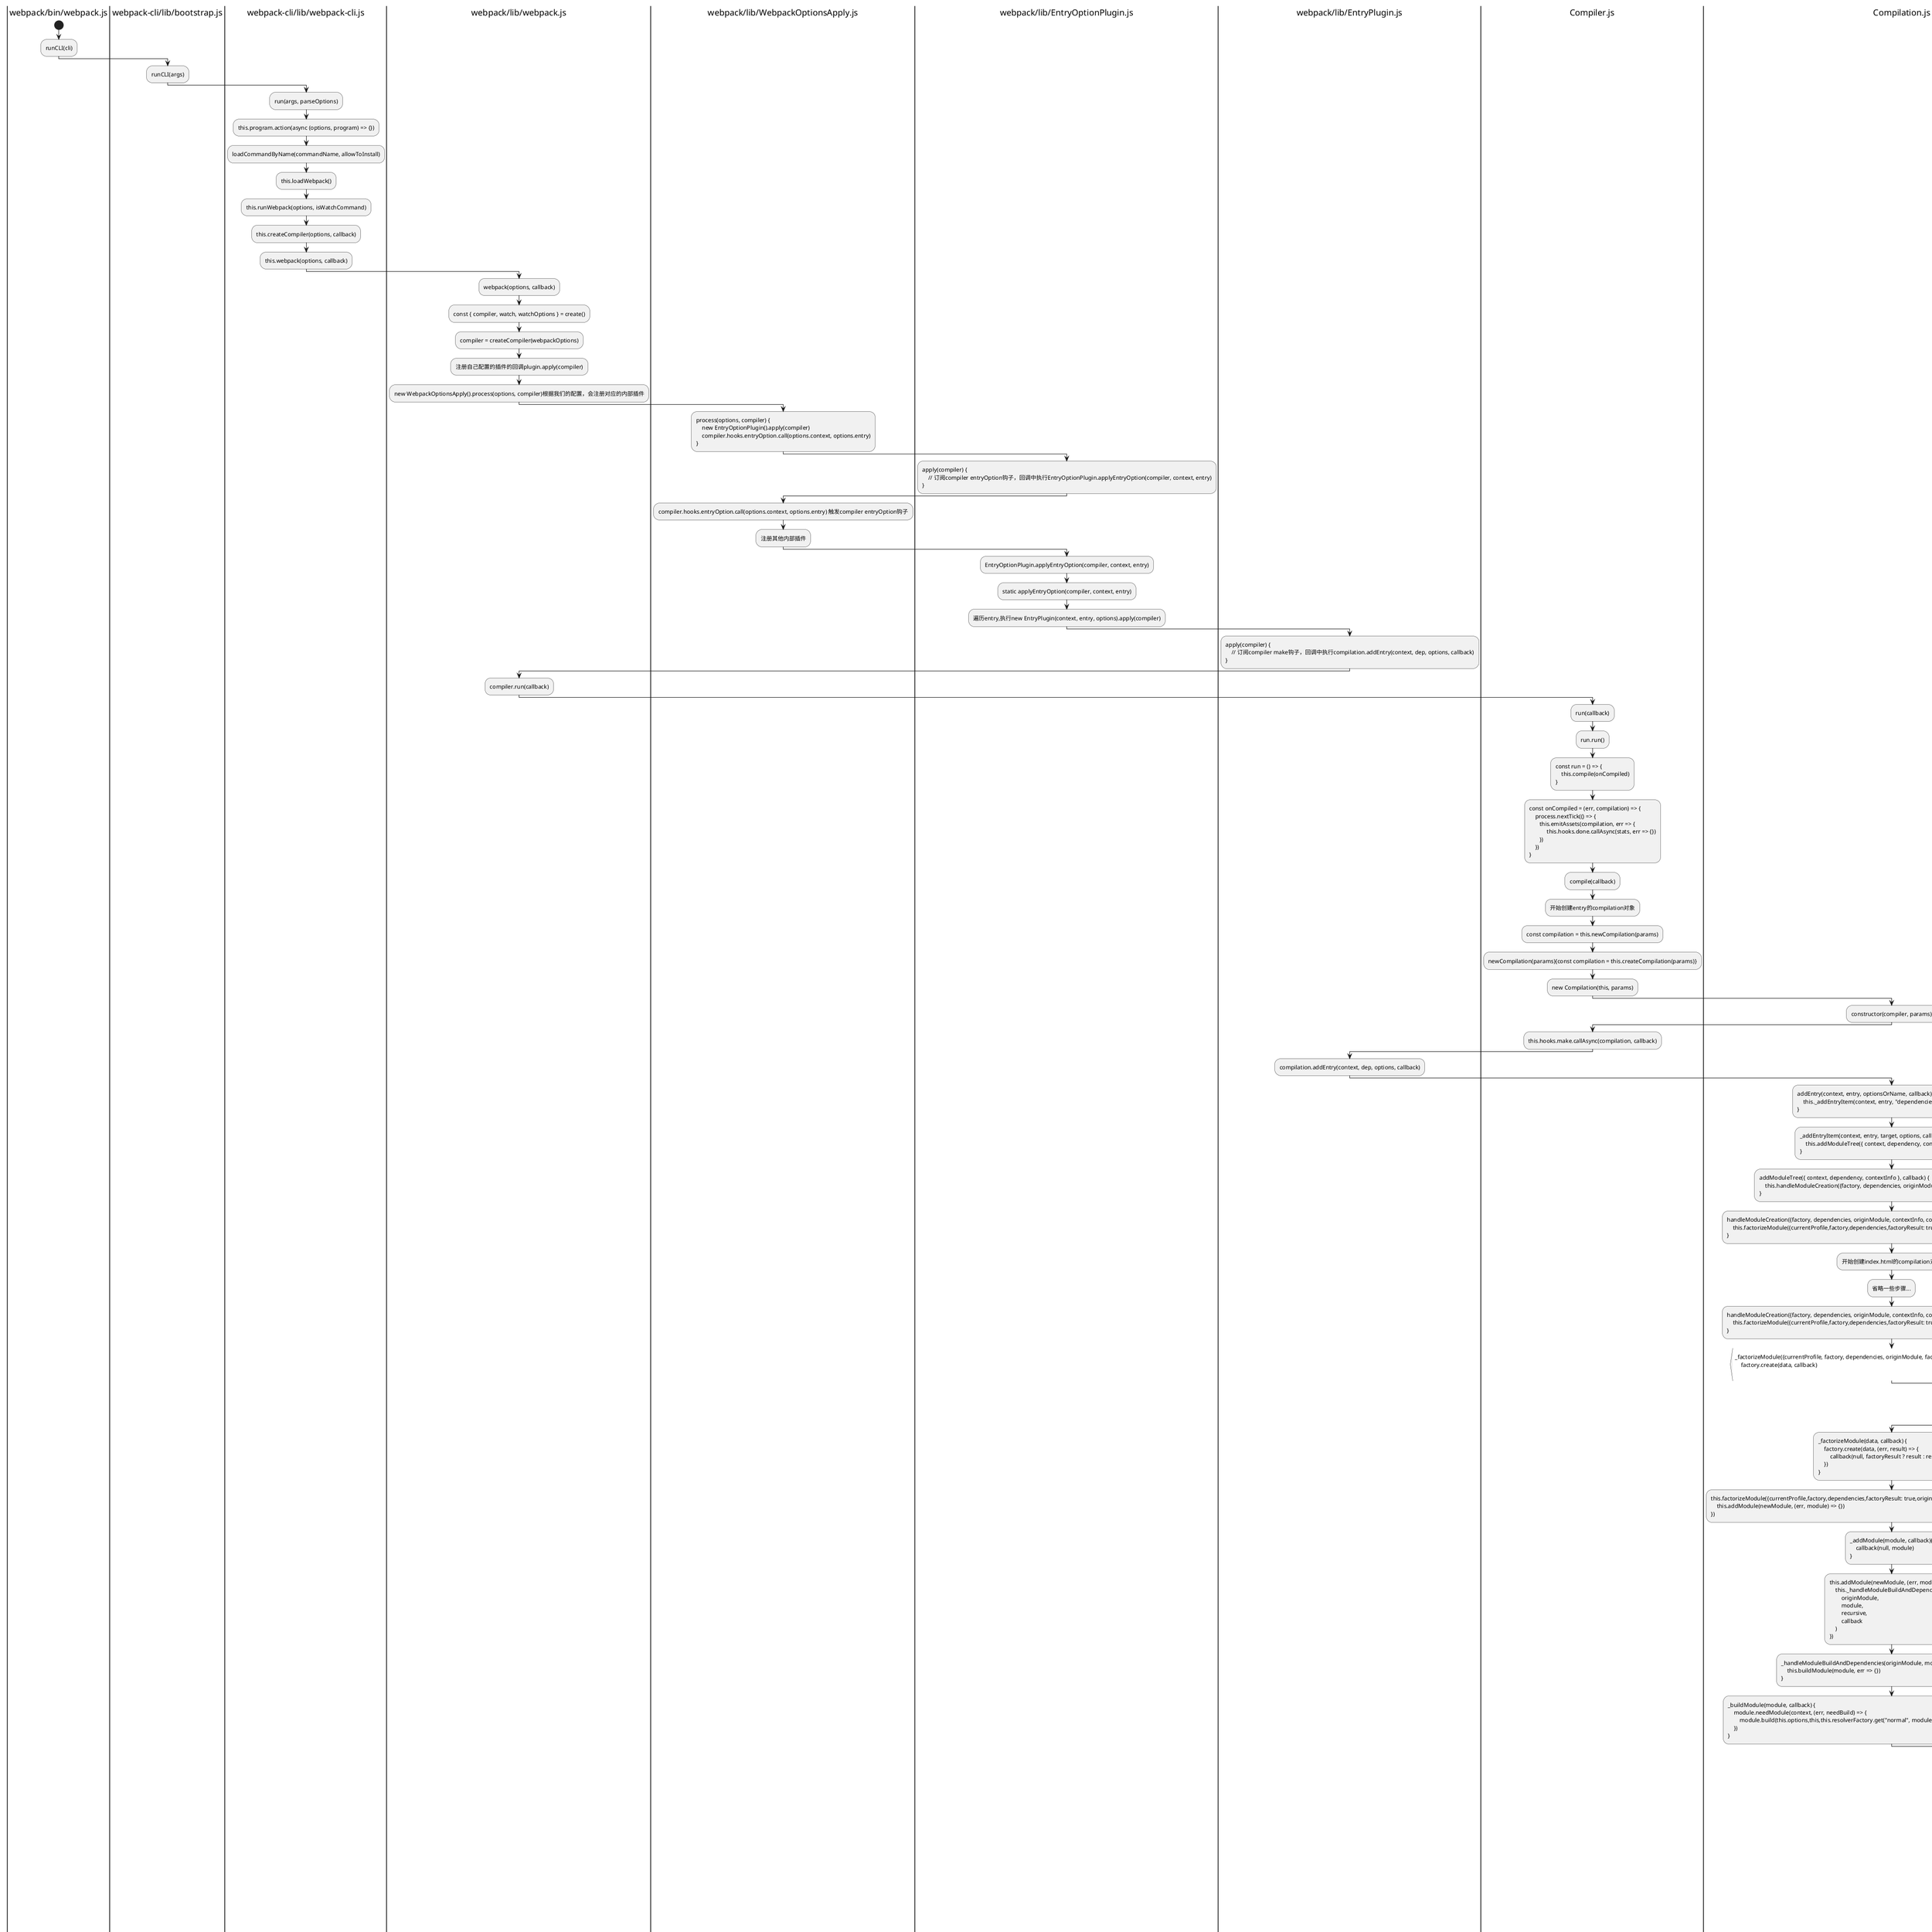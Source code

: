 @startuml
|webpack/bin/webpack.js|
start
:runCLI(cli);

|webpack-cli/lib/bootstrap.js|
:runCLI(args);

|webpack-cli/lib/webpack-cli.js|
:run(args, parseOptions);
:this.program.action(async (options, program) => {});
:loadCommandByName(commandName, allowToInstall);
:this.loadWebpack();
:this.runWebpack(options, isWatchCommand);
:this.createCompiler(options, callback);
:this.webpack(options, callback);

|webpack/lib/webpack.js|
:webpack(options, callback);
:const { compiler, watch, watchOptions } = create();
:compiler = createCompiler(webpackOptions);
:注册自己配置的插件的回调plugin.apply(compiler);
:new WebpackOptionsApply().process(options, compiler)根据我们的配置，会注册对应的内部插件;

|webpack/lib/WebpackOptionsApply.js|
:process(options, compiler) {
    new EntryOptionPlugin().apply(compiler)
    compiler.hooks.entryOption.call(options.context, options.entry)
};

|webpack/lib/EntryOptionPlugin.js|
:apply(compiler) {
    // 订阅compiler entryOption钩子，回调中执行EntryOptionPlugin.applyEntryOption(compiler, context, entry)
};

|webpack/lib/WebpackOptionsApply.js|
:compiler.hooks.entryOption.call(options.context, options.entry) 触发compiler entryOption钩子;
:注册其他内部插件;

|webpack/lib/EntryOptionPlugin.js|
:EntryOptionPlugin.applyEntryOption(compiler, context, entry);
:static applyEntryOption(compiler, context, entry);
:遍历entry,执行new EntryPlugin(context, entry, options).apply(compiler);

|webpack/lib/EntryPlugin.js|
:apply(compiler) {
    // 订阅compiler make钩子，回调中执行compilation.addEntry(context, dep, options, callback)
};

|webpack/lib/webpack.js|
:compiler.run(callback);

|Compiler.js|
:run(callback);
:run.run();
:const run = () => {
    this.compile(onCompiled)
};
:const onCompiled = (err, compilation) => {
    process.nextTick(() => {
       this.emitAssets(compilation, err => {
            this.hooks.done.callAsync(stats, err => {})
       }) 
    })
};
:compile(callback);
:开始创建entry的compilation对象;
:const compilation = this.newCompilation(params);
:newCompilation(params){const compilation = this.createCompilation(params)};
:new Compilation(this, params);

|Compilation.js|
:constructor(compiler, params);

|Compiler.js|
:this.hooks.make.callAsync(compilation, callback);

|webpack/lib/EntryPlugin.js|
:compilation.addEntry(context, dep, options, callback);

|Compilation.js|
:addEntry(context, entry, optionsOrName, callback) {
    this._addEntryItem(context, entry, "dependencies", options, callback)
};
:_addEntryItem(context, entry, target, options, callback) {
    this.addModuleTree({ context, dependency, contextInfo }, callback)
};
:addModuleTree({ context, dependency, contextInfo }, callback) {
    this.handleModuleCreation({factory, dependencies, originModule, contextInfo, context}, callback)
};
:handleModuleCreation({factory, dependencies, originModule, contextInfo, context}, callback) {
    this.factorizeModule({currentProfile,factory,dependencies,factoryResult: true,originModule,contextInfo,context}, callback)
};
:开始创建index.html的compilation对象;
:省略一些步骤...;
:handleModuleCreation({factory, dependencies, originModule, contextInfo, context}, callback) {
    this.factorizeModule({currentProfile,factory,dependencies,factoryResult: true,originModule,contextInfo,context}, callback)
};
:_factorizeModule({currentProfile, factory, dependencies, originModule, factoryResult, contextInfo, context}, callback) {
    factory.create(data, callback)
}

|lib/NormalModuleFactory.js|
:create(data, callback) {
    callback(err, factoryResult)
};

|Compilation.js|
:_factorizeModule(data, callback) {
    factory.create(data, (err, result) => {
        callback(null, factoryResult ? result : result.module)
    })
};
:this.factorizeModule({currentProfile,factory,dependencies,factoryResult: true,originModule,contextInfo,context}, (err, factoryResult) => {
    this.addModule(newModule, (err, module) => {})
});
:_addModule(module, callback){
    callback(null, module)
};
:this.addModule(newModule, (err, module) => {
    this._handleModuleBuildAndDependencies(
        originModule,
        module,
        recursive,
        callback
    )
});
:_handleModuleBuildAndDependencies(originModule, module, recursive, callback) {
    this.buildModule(module, err => {})
};
:_buildModule(module, callback) {
    module.needModule(context, (err, needBuild) => {
        module.build(this.options,this,this.resolverFactory.get("normal", module.resolveOptions),this.inputFileSystem,err => {})
    })
};

|NormalModule.js|
:needBuild(context, callback) {
    return callback(null, true)
};
:build(options, compilation, resolver, fs, callback) {
    return this._doBuild(options, compilation, resolver, fs, hooks, err => {
        let result
        const source = this._source.source()
        result = this.parser.parse(this._ast || source, {
            source,
            current: this,
            module: this,
            compilation: compilation,
            options: options
        })
    })
};
:_doBuild;
note right
_doBuild(options, compilation, resolver, fs, hooks, callback) {
    const processResult = (err, result) => {return callback()}
    runLoaders(options, (err, result) => {
        // loader解析模块为标准js模块
        processResult(err, result.result)
    })
}
end note

|loader-runner/lib/LoaderRunner.js|
:runLoaders(options, callback) {
    callback()
};

|NormalModule.js|
:this._doBuild;
note right
this._doBuild(options, compilation, resolver, fs, hooks, err => {
    let result
    const source = this._source.source()
    // parser.parse 对JS代码进行语法解析,解析成AST语法树
    result = this.parser.parse(this._ast || source, {
        source,
        current: this,
        module: this,
        compilation: compilation,
        options: options
    })
    const handleParseResult = e => {
        return callback()
    }
    ' // 处理ast importDeclation,并添加到module的dependencies中
    handleParseResult(result)
})
end note

|webpack/lib/javascript/JavascriptParser.js|
:parse(source, state) {
    return state
};

|NormalModule.js|
:this._doBuild(..., err => {
    callback()
});

|Compilation.js|
:module.build(this.options,this,this.resolverFactory.get("normal", module.resolveOptions),this.inputFileSystem,err => {callback()});
:this.buildModule(module, err => {
    this.processModuleDependencies(module, err => {
        callback(null, module)
    })
});
:_processModuleDependencies;
note right
_processModuleDependencies(module, callbak) {
    遍历module.dependencies,将dep转换为module
    for (const item of sortedDependencies) {
        inProgressTransitive++;
        this.handleModuleCreation(item, err => {})
    }
}
end note
:handleModuleCreation() {
    // 重复上面创建module的步骤
};
:所有module创建完毕;

|Compiler.js|
:compile(callback) {
    // make阶段执行完毕，接着调用compilation.seal
    compilation.seal(err => {
        return callback(null, compilation)
    })
};
:seal(callback) {
    // todo
};




@enduml